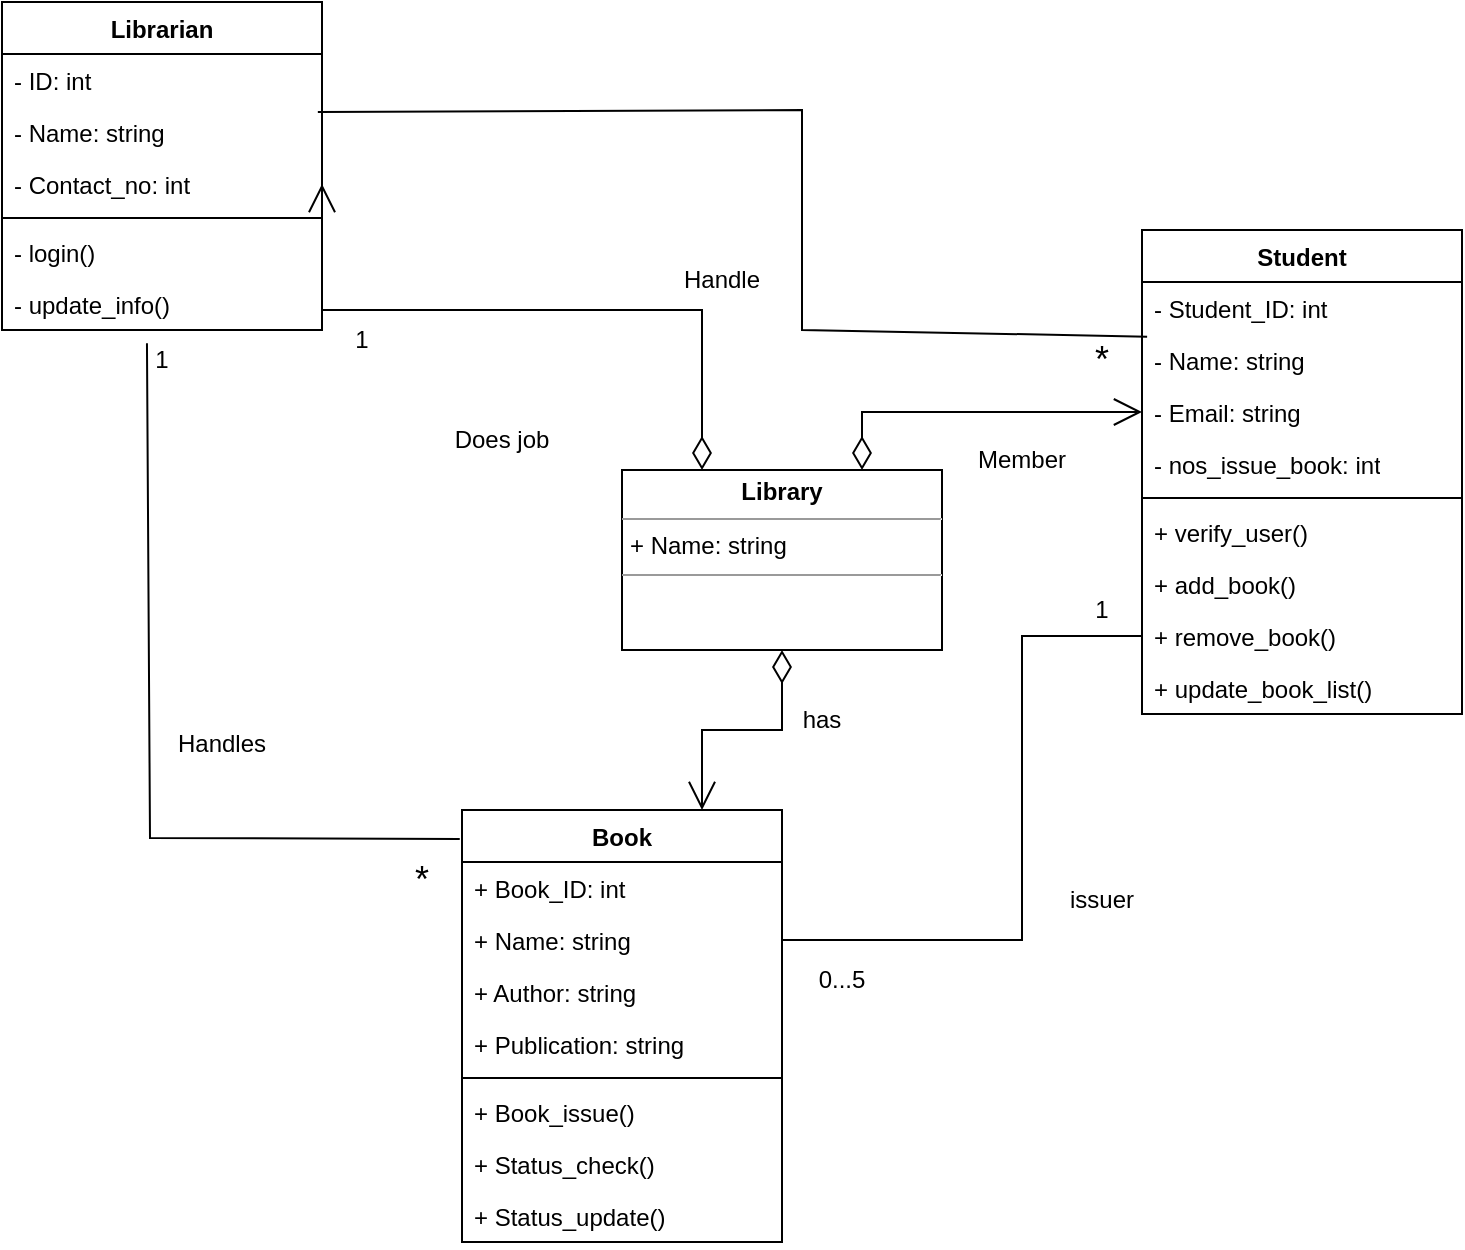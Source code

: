 <mxfile version="21.7.5" type="device">
  <diagram name="Page-1" id="R8_iGhzYOVFiSLCLDuhY">
    <mxGraphModel dx="1050" dy="591" grid="1" gridSize="10" guides="1" tooltips="1" connect="1" arrows="1" fold="1" page="1" pageScale="1" pageWidth="827" pageHeight="1169" math="0" shadow="0">
      <root>
        <mxCell id="0" />
        <mxCell id="1" parent="0" />
        <mxCell id="A-GU6d92AwuaWkTOn94T-81" value="Librarian" style="swimlane;fontStyle=1;align=center;verticalAlign=top;childLayout=stackLayout;horizontal=1;startSize=26;horizontalStack=0;resizeParent=1;resizeParentMax=0;resizeLast=0;collapsible=1;marginBottom=0;whiteSpace=wrap;html=1;" parent="1" vertex="1">
          <mxGeometry x="60" y="306" width="160" height="164" as="geometry" />
        </mxCell>
        <mxCell id="A-GU6d92AwuaWkTOn94T-82" value="- ID: int" style="text;strokeColor=none;fillColor=none;align=left;verticalAlign=top;spacingLeft=4;spacingRight=4;overflow=hidden;rotatable=0;points=[[0,0.5],[1,0.5]];portConstraint=eastwest;whiteSpace=wrap;html=1;" parent="A-GU6d92AwuaWkTOn94T-81" vertex="1">
          <mxGeometry y="26" width="160" height="26" as="geometry" />
        </mxCell>
        <mxCell id="A-GU6d92AwuaWkTOn94T-83" value="- Name: string" style="text;strokeColor=none;fillColor=none;align=left;verticalAlign=top;spacingLeft=4;spacingRight=4;overflow=hidden;rotatable=0;points=[[0,0.5],[1,0.5]];portConstraint=eastwest;whiteSpace=wrap;html=1;" parent="A-GU6d92AwuaWkTOn94T-81" vertex="1">
          <mxGeometry y="52" width="160" height="26" as="geometry" />
        </mxCell>
        <mxCell id="A-GU6d92AwuaWkTOn94T-84" value="- Contact_no: int" style="text;strokeColor=none;fillColor=none;align=left;verticalAlign=top;spacingLeft=4;spacingRight=4;overflow=hidden;rotatable=0;points=[[0,0.5],[1,0.5]];portConstraint=eastwest;whiteSpace=wrap;html=1;" parent="A-GU6d92AwuaWkTOn94T-81" vertex="1">
          <mxGeometry y="78" width="160" height="26" as="geometry" />
        </mxCell>
        <mxCell id="A-GU6d92AwuaWkTOn94T-85" value="" style="line;strokeWidth=1;fillColor=none;align=left;verticalAlign=middle;spacingTop=-1;spacingLeft=3;spacingRight=3;rotatable=0;labelPosition=right;points=[];portConstraint=eastwest;strokeColor=inherit;" parent="A-GU6d92AwuaWkTOn94T-81" vertex="1">
          <mxGeometry y="104" width="160" height="8" as="geometry" />
        </mxCell>
        <mxCell id="A-GU6d92AwuaWkTOn94T-86" value="- login()" style="text;strokeColor=none;fillColor=none;align=left;verticalAlign=top;spacingLeft=4;spacingRight=4;overflow=hidden;rotatable=0;points=[[0,0.5],[1,0.5]];portConstraint=eastwest;whiteSpace=wrap;html=1;" parent="A-GU6d92AwuaWkTOn94T-81" vertex="1">
          <mxGeometry y="112" width="160" height="26" as="geometry" />
        </mxCell>
        <mxCell id="A-GU6d92AwuaWkTOn94T-87" value="- update_info()" style="text;strokeColor=none;fillColor=none;align=left;verticalAlign=top;spacingLeft=4;spacingRight=4;overflow=hidden;rotatable=0;points=[[0,0.5],[1,0.5]];portConstraint=eastwest;whiteSpace=wrap;html=1;" parent="A-GU6d92AwuaWkTOn94T-81" vertex="1">
          <mxGeometry y="138" width="160" height="26" as="geometry" />
        </mxCell>
        <mxCell id="A-GU6d92AwuaWkTOn94T-88" value="Student" style="swimlane;fontStyle=1;align=center;verticalAlign=top;childLayout=stackLayout;horizontal=1;startSize=26;horizontalStack=0;resizeParent=1;resizeParentMax=0;resizeLast=0;collapsible=1;marginBottom=0;whiteSpace=wrap;html=1;" parent="1" vertex="1">
          <mxGeometry x="630" y="420" width="160" height="242" as="geometry" />
        </mxCell>
        <mxCell id="A-GU6d92AwuaWkTOn94T-89" value="- Student_ID: int" style="text;strokeColor=none;fillColor=none;align=left;verticalAlign=top;spacingLeft=4;spacingRight=4;overflow=hidden;rotatable=0;points=[[0,0.5],[1,0.5]];portConstraint=eastwest;whiteSpace=wrap;html=1;" parent="A-GU6d92AwuaWkTOn94T-88" vertex="1">
          <mxGeometry y="26" width="160" height="26" as="geometry" />
        </mxCell>
        <mxCell id="A-GU6d92AwuaWkTOn94T-90" value="- Name: string" style="text;strokeColor=none;fillColor=none;align=left;verticalAlign=top;spacingLeft=4;spacingRight=4;overflow=hidden;rotatable=0;points=[[0,0.5],[1,0.5]];portConstraint=eastwest;whiteSpace=wrap;html=1;" parent="A-GU6d92AwuaWkTOn94T-88" vertex="1">
          <mxGeometry y="52" width="160" height="26" as="geometry" />
        </mxCell>
        <mxCell id="A-GU6d92AwuaWkTOn94T-91" value="- Email: string" style="text;strokeColor=none;fillColor=none;align=left;verticalAlign=top;spacingLeft=4;spacingRight=4;overflow=hidden;rotatable=0;points=[[0,0.5],[1,0.5]];portConstraint=eastwest;whiteSpace=wrap;html=1;" parent="A-GU6d92AwuaWkTOn94T-88" vertex="1">
          <mxGeometry y="78" width="160" height="26" as="geometry" />
        </mxCell>
        <mxCell id="A-GU6d92AwuaWkTOn94T-92" value="- nos_issue_book: int" style="text;strokeColor=none;fillColor=none;align=left;verticalAlign=top;spacingLeft=4;spacingRight=4;overflow=hidden;rotatable=0;points=[[0,0.5],[1,0.5]];portConstraint=eastwest;whiteSpace=wrap;html=1;" parent="A-GU6d92AwuaWkTOn94T-88" vertex="1">
          <mxGeometry y="104" width="160" height="26" as="geometry" />
        </mxCell>
        <mxCell id="A-GU6d92AwuaWkTOn94T-93" value="" style="line;strokeWidth=1;fillColor=none;align=left;verticalAlign=middle;spacingTop=-1;spacingLeft=3;spacingRight=3;rotatable=0;labelPosition=right;points=[];portConstraint=eastwest;strokeColor=inherit;" parent="A-GU6d92AwuaWkTOn94T-88" vertex="1">
          <mxGeometry y="130" width="160" height="8" as="geometry" />
        </mxCell>
        <mxCell id="A-GU6d92AwuaWkTOn94T-94" value="+ verify_user()" style="text;strokeColor=none;fillColor=none;align=left;verticalAlign=top;spacingLeft=4;spacingRight=4;overflow=hidden;rotatable=0;points=[[0,0.5],[1,0.5]];portConstraint=eastwest;whiteSpace=wrap;html=1;" parent="A-GU6d92AwuaWkTOn94T-88" vertex="1">
          <mxGeometry y="138" width="160" height="26" as="geometry" />
        </mxCell>
        <mxCell id="A-GU6d92AwuaWkTOn94T-95" value="+ add_book()" style="text;strokeColor=none;fillColor=none;align=left;verticalAlign=top;spacingLeft=4;spacingRight=4;overflow=hidden;rotatable=0;points=[[0,0.5],[1,0.5]];portConstraint=eastwest;whiteSpace=wrap;html=1;" parent="A-GU6d92AwuaWkTOn94T-88" vertex="1">
          <mxGeometry y="164" width="160" height="26" as="geometry" />
        </mxCell>
        <mxCell id="A-GU6d92AwuaWkTOn94T-96" value="+ remove_book()" style="text;strokeColor=none;fillColor=none;align=left;verticalAlign=top;spacingLeft=4;spacingRight=4;overflow=hidden;rotatable=0;points=[[0,0.5],[1,0.5]];portConstraint=eastwest;whiteSpace=wrap;html=1;" parent="A-GU6d92AwuaWkTOn94T-88" vertex="1">
          <mxGeometry y="190" width="160" height="26" as="geometry" />
        </mxCell>
        <mxCell id="A-GU6d92AwuaWkTOn94T-97" value="+ update_book_list()" style="text;strokeColor=none;fillColor=none;align=left;verticalAlign=top;spacingLeft=4;spacingRight=4;overflow=hidden;rotatable=0;points=[[0,0.5],[1,0.5]];portConstraint=eastwest;whiteSpace=wrap;html=1;" parent="A-GU6d92AwuaWkTOn94T-88" vertex="1">
          <mxGeometry y="216" width="160" height="26" as="geometry" />
        </mxCell>
        <mxCell id="A-GU6d92AwuaWkTOn94T-98" value="Book" style="swimlane;fontStyle=1;align=center;verticalAlign=top;childLayout=stackLayout;horizontal=1;startSize=26;horizontalStack=0;resizeParent=1;resizeParentMax=0;resizeLast=0;collapsible=1;marginBottom=0;whiteSpace=wrap;html=1;" parent="1" vertex="1">
          <mxGeometry x="290" y="710" width="160" height="216" as="geometry" />
        </mxCell>
        <mxCell id="A-GU6d92AwuaWkTOn94T-99" value="+ Book_ID: int" style="text;strokeColor=none;fillColor=none;align=left;verticalAlign=top;spacingLeft=4;spacingRight=4;overflow=hidden;rotatable=0;points=[[0,0.5],[1,0.5]];portConstraint=eastwest;whiteSpace=wrap;html=1;" parent="A-GU6d92AwuaWkTOn94T-98" vertex="1">
          <mxGeometry y="26" width="160" height="26" as="geometry" />
        </mxCell>
        <mxCell id="A-GU6d92AwuaWkTOn94T-100" value="+ Name: string" style="text;strokeColor=none;fillColor=none;align=left;verticalAlign=top;spacingLeft=4;spacingRight=4;overflow=hidden;rotatable=0;points=[[0,0.5],[1,0.5]];portConstraint=eastwest;whiteSpace=wrap;html=1;" parent="A-GU6d92AwuaWkTOn94T-98" vertex="1">
          <mxGeometry y="52" width="160" height="26" as="geometry" />
        </mxCell>
        <mxCell id="A-GU6d92AwuaWkTOn94T-101" value="+ Author: string" style="text;strokeColor=none;fillColor=none;align=left;verticalAlign=top;spacingLeft=4;spacingRight=4;overflow=hidden;rotatable=0;points=[[0,0.5],[1,0.5]];portConstraint=eastwest;whiteSpace=wrap;html=1;" parent="A-GU6d92AwuaWkTOn94T-98" vertex="1">
          <mxGeometry y="78" width="160" height="26" as="geometry" />
        </mxCell>
        <mxCell id="A-GU6d92AwuaWkTOn94T-102" value="+ Publication: string" style="text;strokeColor=none;fillColor=none;align=left;verticalAlign=top;spacingLeft=4;spacingRight=4;overflow=hidden;rotatable=0;points=[[0,0.5],[1,0.5]];portConstraint=eastwest;whiteSpace=wrap;html=1;" parent="A-GU6d92AwuaWkTOn94T-98" vertex="1">
          <mxGeometry y="104" width="160" height="26" as="geometry" />
        </mxCell>
        <mxCell id="A-GU6d92AwuaWkTOn94T-103" value="" style="line;strokeWidth=1;fillColor=none;align=left;verticalAlign=middle;spacingTop=-1;spacingLeft=3;spacingRight=3;rotatable=0;labelPosition=right;points=[];portConstraint=eastwest;strokeColor=inherit;" parent="A-GU6d92AwuaWkTOn94T-98" vertex="1">
          <mxGeometry y="130" width="160" height="8" as="geometry" />
        </mxCell>
        <mxCell id="A-GU6d92AwuaWkTOn94T-104" value="+ Book_issue()" style="text;strokeColor=none;fillColor=none;align=left;verticalAlign=top;spacingLeft=4;spacingRight=4;overflow=hidden;rotatable=0;points=[[0,0.5],[1,0.5]];portConstraint=eastwest;whiteSpace=wrap;html=1;" parent="A-GU6d92AwuaWkTOn94T-98" vertex="1">
          <mxGeometry y="138" width="160" height="26" as="geometry" />
        </mxCell>
        <mxCell id="A-GU6d92AwuaWkTOn94T-105" value="+ Status_check()" style="text;strokeColor=none;fillColor=none;align=left;verticalAlign=top;spacingLeft=4;spacingRight=4;overflow=hidden;rotatable=0;points=[[0,0.5],[1,0.5]];portConstraint=eastwest;whiteSpace=wrap;html=1;" parent="A-GU6d92AwuaWkTOn94T-98" vertex="1">
          <mxGeometry y="164" width="160" height="26" as="geometry" />
        </mxCell>
        <mxCell id="A-GU6d92AwuaWkTOn94T-106" value="+ Status_update()" style="text;strokeColor=none;fillColor=none;align=left;verticalAlign=top;spacingLeft=4;spacingRight=4;overflow=hidden;rotatable=0;points=[[0,0.5],[1,0.5]];portConstraint=eastwest;whiteSpace=wrap;html=1;" parent="A-GU6d92AwuaWkTOn94T-98" vertex="1">
          <mxGeometry y="190" width="160" height="26" as="geometry" />
        </mxCell>
        <mxCell id="A-GU6d92AwuaWkTOn94T-107" value="&lt;p style=&quot;margin:0px;margin-top:4px;text-align:center;&quot;&gt;&lt;b&gt;Library&lt;/b&gt;&lt;/p&gt;&lt;hr size=&quot;1&quot;&gt;&lt;p style=&quot;margin:0px;margin-left:4px;&quot;&gt;+ Name: string&lt;/p&gt;&lt;hr size=&quot;1&quot;&gt;&lt;p style=&quot;margin:0px;margin-left:4px;&quot;&gt;&lt;br&gt;&lt;/p&gt;" style="verticalAlign=top;align=left;overflow=fill;fontSize=12;fontFamily=Helvetica;html=1;whiteSpace=wrap;" parent="1" vertex="1">
          <mxGeometry x="370" y="540" width="160" height="90" as="geometry" />
        </mxCell>
        <mxCell id="A-GU6d92AwuaWkTOn94T-108" value="" style="endArrow=none;html=1;rounded=0;entryX=-0.007;entryY=0.067;entryDx=0;entryDy=0;entryPerimeter=0;exitX=0.453;exitY=1.254;exitDx=0;exitDy=0;exitPerimeter=0;" parent="1" target="A-GU6d92AwuaWkTOn94T-98" edge="1" source="A-GU6d92AwuaWkTOn94T-87">
          <mxGeometry width="50" height="50" relative="1" as="geometry">
            <mxPoint x="134" y="580" as="sourcePoint" />
            <mxPoint x="510" y="600" as="targetPoint" />
            <Array as="points">
              <mxPoint x="134" y="724" />
            </Array>
          </mxGeometry>
        </mxCell>
        <mxCell id="A-GU6d92AwuaWkTOn94T-109" value="Handles" style="text;html=1;strokeColor=none;fillColor=none;align=center;verticalAlign=middle;whiteSpace=wrap;rounded=0;" parent="1" vertex="1">
          <mxGeometry x="140" y="662" width="60" height="30" as="geometry" />
        </mxCell>
        <mxCell id="A-GU6d92AwuaWkTOn94T-110" value="1" style="text;html=1;strokeColor=none;fillColor=none;align=center;verticalAlign=middle;whiteSpace=wrap;rounded=0;" parent="1" vertex="1">
          <mxGeometry x="110" y="470" width="60" height="30" as="geometry" />
        </mxCell>
        <mxCell id="A-GU6d92AwuaWkTOn94T-111" value="&lt;font style=&quot;font-size: 18px;&quot;&gt;*&lt;/font&gt;" style="text;html=1;strokeColor=none;fillColor=none;align=center;verticalAlign=middle;whiteSpace=wrap;rounded=0;" parent="1" vertex="1">
          <mxGeometry x="240" y="730" width="60" height="30" as="geometry" />
        </mxCell>
        <mxCell id="A-GU6d92AwuaWkTOn94T-112" value="" style="endArrow=none;html=1;rounded=0;exitX=0.987;exitY=0.115;exitDx=0;exitDy=0;exitPerimeter=0;entryX=0.016;entryY=1.051;entryDx=0;entryDy=0;entryPerimeter=0;" parent="1" source="A-GU6d92AwuaWkTOn94T-83" target="A-GU6d92AwuaWkTOn94T-89" edge="1">
          <mxGeometry width="50" height="50" relative="1" as="geometry">
            <mxPoint x="460" y="640" as="sourcePoint" />
            <mxPoint x="510" y="590" as="targetPoint" />
            <Array as="points">
              <mxPoint x="460" y="360" />
              <mxPoint x="460" y="470" />
            </Array>
          </mxGeometry>
        </mxCell>
        <mxCell id="A-GU6d92AwuaWkTOn94T-113" value="1" style="text;html=1;strokeColor=none;fillColor=none;align=center;verticalAlign=middle;whiteSpace=wrap;rounded=0;" parent="1" vertex="1">
          <mxGeometry x="210" y="460" width="60" height="30" as="geometry" />
        </mxCell>
        <mxCell id="A-GU6d92AwuaWkTOn94T-114" value="&lt;font style=&quot;font-size: 18px;&quot;&gt;*&lt;/font&gt;" style="text;html=1;strokeColor=none;fillColor=none;align=center;verticalAlign=middle;whiteSpace=wrap;rounded=0;" parent="1" vertex="1">
          <mxGeometry x="580" y="470" width="60" height="30" as="geometry" />
        </mxCell>
        <mxCell id="A-GU6d92AwuaWkTOn94T-115" value="Handle" style="text;html=1;strokeColor=none;fillColor=none;align=center;verticalAlign=middle;whiteSpace=wrap;rounded=0;" parent="1" vertex="1">
          <mxGeometry x="390" y="430" width="60" height="30" as="geometry" />
        </mxCell>
        <mxCell id="A-GU6d92AwuaWkTOn94T-116" value="" style="endArrow=none;html=1;rounded=0;entryX=0;entryY=0.5;entryDx=0;entryDy=0;exitX=1;exitY=0.5;exitDx=0;exitDy=0;" parent="1" source="A-GU6d92AwuaWkTOn94T-100" target="A-GU6d92AwuaWkTOn94T-96" edge="1">
          <mxGeometry width="50" height="50" relative="1" as="geometry">
            <mxPoint x="490" y="660" as="sourcePoint" />
            <mxPoint x="540" y="610" as="targetPoint" />
            <Array as="points">
              <mxPoint x="570" y="775" />
              <mxPoint x="570" y="623" />
            </Array>
          </mxGeometry>
        </mxCell>
        <mxCell id="A-GU6d92AwuaWkTOn94T-117" value="1" style="text;html=1;strokeColor=none;fillColor=none;align=center;verticalAlign=middle;whiteSpace=wrap;rounded=0;" parent="1" vertex="1">
          <mxGeometry x="580" y="594.5" width="60" height="30" as="geometry" />
        </mxCell>
        <mxCell id="A-GU6d92AwuaWkTOn94T-118" value="&lt;font style=&quot;font-size: 12px;&quot;&gt;0...5&lt;/font&gt;" style="text;html=1;strokeColor=none;fillColor=none;align=center;verticalAlign=middle;whiteSpace=wrap;rounded=0;fontSize=12;" parent="1" vertex="1">
          <mxGeometry x="450" y="780" width="60" height="30" as="geometry" />
        </mxCell>
        <mxCell id="A-GU6d92AwuaWkTOn94T-119" value="issuer" style="text;html=1;strokeColor=none;fillColor=none;align=center;verticalAlign=middle;whiteSpace=wrap;rounded=0;" parent="1" vertex="1">
          <mxGeometry x="580" y="740" width="60" height="30" as="geometry" />
        </mxCell>
        <mxCell id="A-GU6d92AwuaWkTOn94T-120" value="" style="endArrow=open;html=1;endSize=12;startArrow=diamondThin;startSize=14;startFill=0;edgeStyle=orthogonalEdgeStyle;align=left;verticalAlign=bottom;rounded=0;entryX=0.75;entryY=0;entryDx=0;entryDy=0;exitX=0.5;exitY=1;exitDx=0;exitDy=0;" parent="1" source="A-GU6d92AwuaWkTOn94T-107" target="A-GU6d92AwuaWkTOn94T-98" edge="1">
          <mxGeometry x="-0.333" y="100" relative="1" as="geometry">
            <mxPoint x="430" y="640" as="sourcePoint" />
            <mxPoint x="590" y="640" as="targetPoint" />
            <mxPoint x="60" y="-20" as="offset" />
          </mxGeometry>
        </mxCell>
        <mxCell id="A-GU6d92AwuaWkTOn94T-121" value="" style="endArrow=open;html=1;endSize=12;startArrow=diamondThin;startSize=14;startFill=0;edgeStyle=orthogonalEdgeStyle;align=left;verticalAlign=bottom;rounded=0;exitX=0.75;exitY=0;exitDx=0;exitDy=0;entryX=0;entryY=0.5;entryDx=0;entryDy=0;" parent="1" source="A-GU6d92AwuaWkTOn94T-107" target="A-GU6d92AwuaWkTOn94T-91" edge="1">
          <mxGeometry x="-0.333" y="100" relative="1" as="geometry">
            <mxPoint x="460" y="640" as="sourcePoint" />
            <mxPoint x="550" y="690" as="targetPoint" />
            <mxPoint x="60" y="-20" as="offset" />
          </mxGeometry>
        </mxCell>
        <mxCell id="A-GU6d92AwuaWkTOn94T-122" value="" style="endArrow=open;html=1;endSize=12;startArrow=diamondThin;startSize=14;startFill=0;edgeStyle=orthogonalEdgeStyle;align=left;verticalAlign=bottom;rounded=0;entryX=1;entryY=0.5;entryDx=0;entryDy=0;exitX=0.25;exitY=0;exitDx=0;exitDy=0;" parent="1" source="A-GU6d92AwuaWkTOn94T-107" target="A-GU6d92AwuaWkTOn94T-84" edge="1">
          <mxGeometry x="-0.333" y="100" relative="1" as="geometry">
            <mxPoint x="470" y="650" as="sourcePoint" />
            <mxPoint x="430" y="730" as="targetPoint" />
            <mxPoint x="60" y="-20" as="offset" />
            <Array as="points">
              <mxPoint x="410" y="460" />
              <mxPoint x="220" y="460" />
            </Array>
          </mxGeometry>
        </mxCell>
        <mxCell id="A-GU6d92AwuaWkTOn94T-123" value="has" style="text;html=1;strokeColor=none;fillColor=none;align=center;verticalAlign=middle;whiteSpace=wrap;rounded=0;" parent="1" vertex="1">
          <mxGeometry x="440" y="650" width="60" height="30" as="geometry" />
        </mxCell>
        <mxCell id="A-GU6d92AwuaWkTOn94T-124" value="Does job" style="text;html=1;strokeColor=none;fillColor=none;align=center;verticalAlign=middle;whiteSpace=wrap;rounded=0;" parent="1" vertex="1">
          <mxGeometry x="280" y="510" width="60" height="30" as="geometry" />
        </mxCell>
        <mxCell id="A-GU6d92AwuaWkTOn94T-125" value="Member" style="text;html=1;strokeColor=none;fillColor=none;align=center;verticalAlign=middle;whiteSpace=wrap;rounded=0;" parent="1" vertex="1">
          <mxGeometry x="540" y="520" width="60" height="30" as="geometry" />
        </mxCell>
      </root>
    </mxGraphModel>
  </diagram>
</mxfile>
